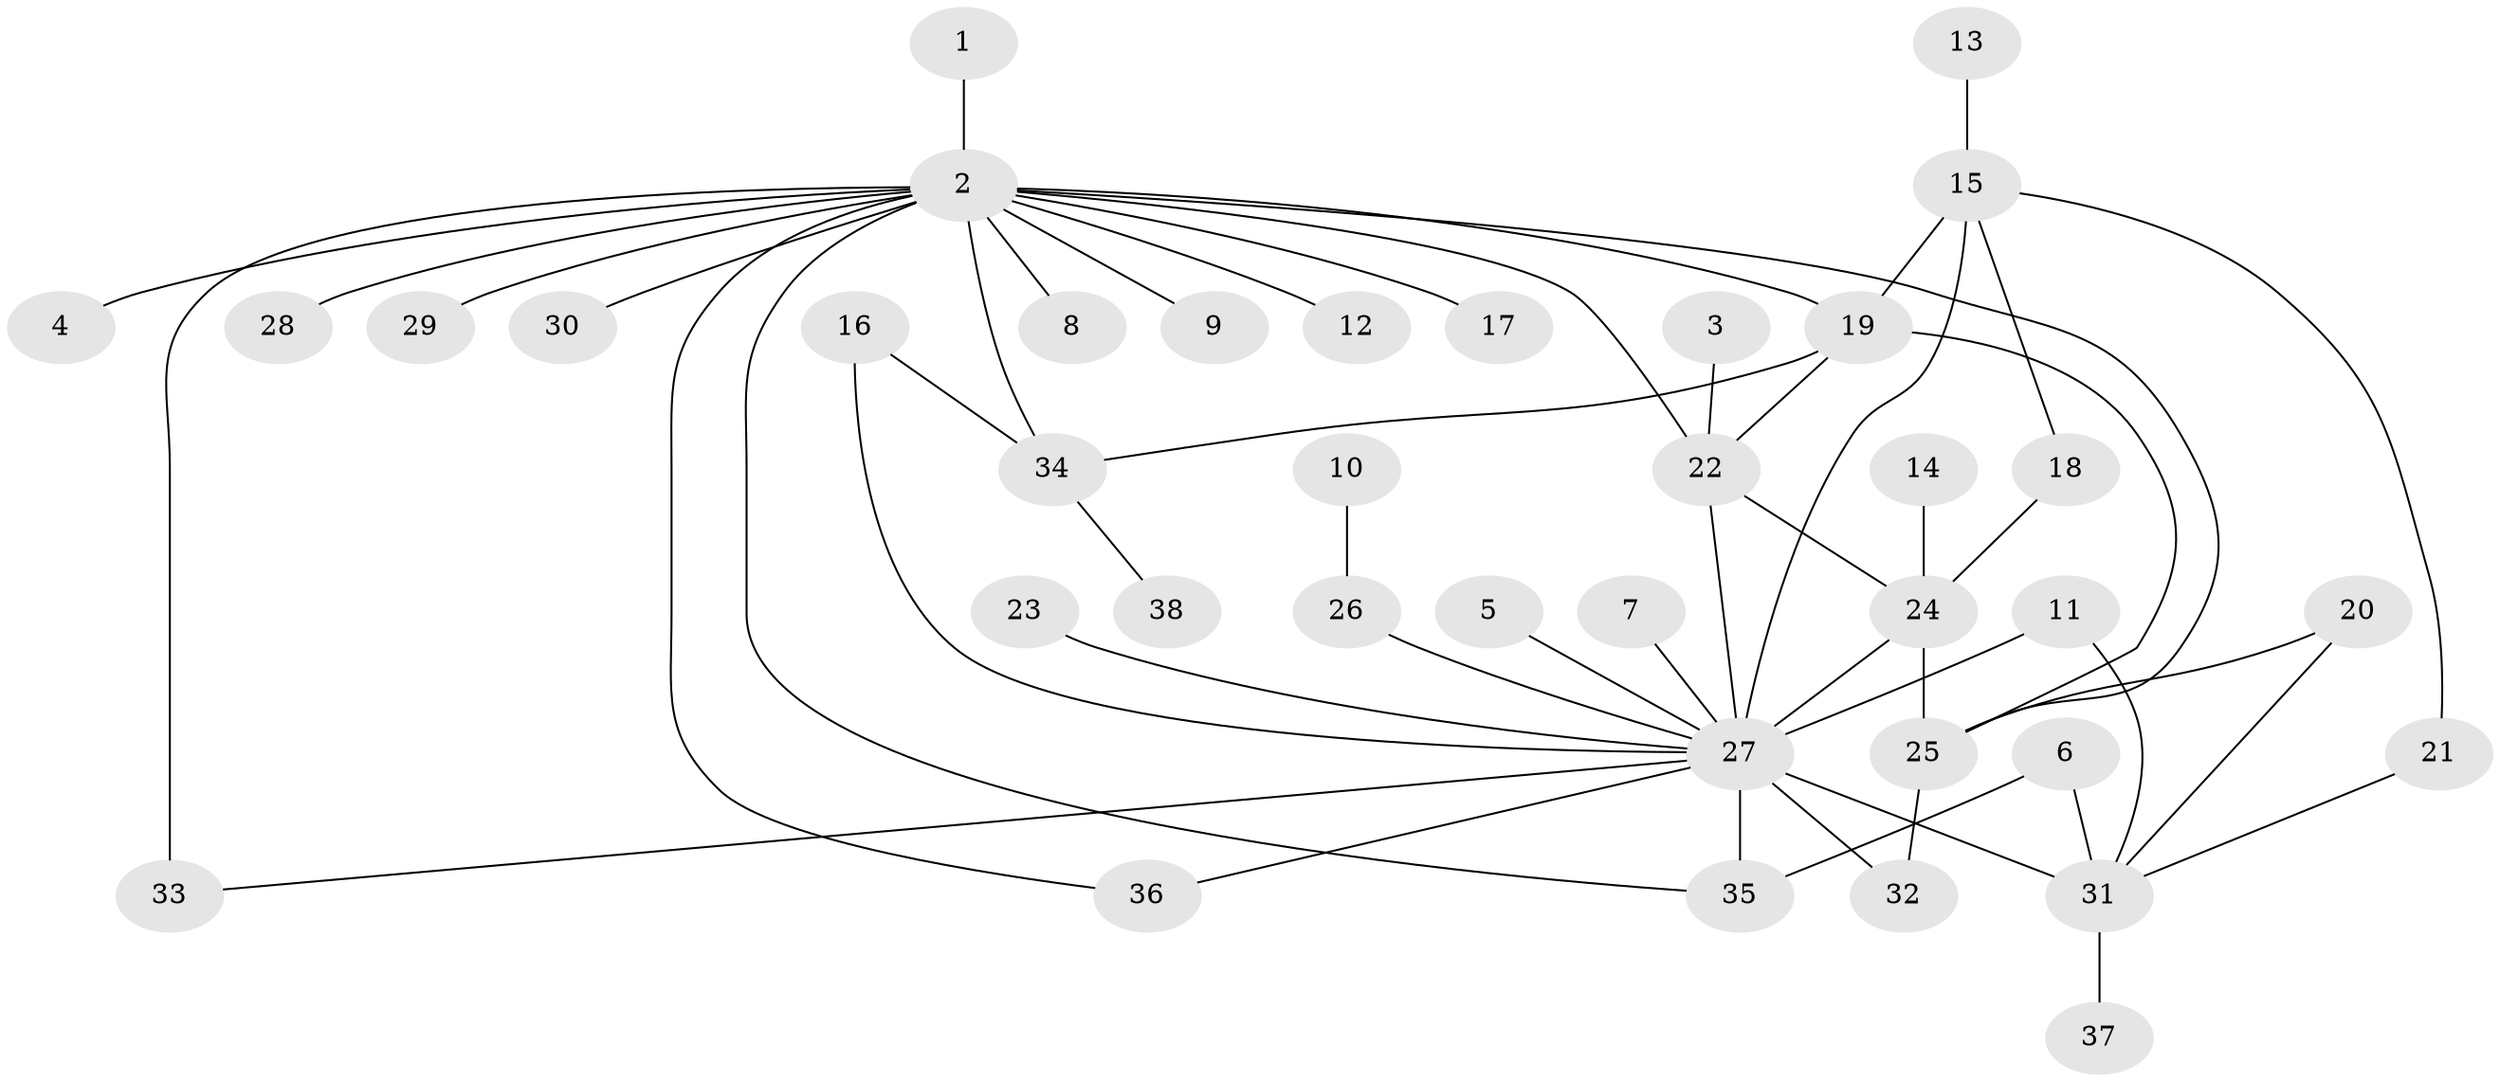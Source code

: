 // original degree distribution, {14: 0.013333333333333334, 9: 0.013333333333333334, 8: 0.02666666666666667, 1: 0.4, 11: 0.013333333333333334, 4: 0.06666666666666667, 2: 0.28, 7: 0.013333333333333334, 3: 0.14666666666666667, 6: 0.02666666666666667}
// Generated by graph-tools (version 1.1) at 2025/49/03/09/25 03:49:50]
// undirected, 38 vertices, 53 edges
graph export_dot {
graph [start="1"]
  node [color=gray90,style=filled];
  1;
  2;
  3;
  4;
  5;
  6;
  7;
  8;
  9;
  10;
  11;
  12;
  13;
  14;
  15;
  16;
  17;
  18;
  19;
  20;
  21;
  22;
  23;
  24;
  25;
  26;
  27;
  28;
  29;
  30;
  31;
  32;
  33;
  34;
  35;
  36;
  37;
  38;
  1 -- 2 [weight=1.0];
  2 -- 4 [weight=1.0];
  2 -- 8 [weight=2.0];
  2 -- 9 [weight=1.0];
  2 -- 12 [weight=1.0];
  2 -- 17 [weight=1.0];
  2 -- 19 [weight=1.0];
  2 -- 22 [weight=1.0];
  2 -- 25 [weight=1.0];
  2 -- 28 [weight=1.0];
  2 -- 29 [weight=1.0];
  2 -- 30 [weight=1.0];
  2 -- 33 [weight=2.0];
  2 -- 34 [weight=1.0];
  2 -- 35 [weight=1.0];
  2 -- 36 [weight=1.0];
  3 -- 22 [weight=1.0];
  5 -- 27 [weight=1.0];
  6 -- 31 [weight=1.0];
  6 -- 35 [weight=1.0];
  7 -- 27 [weight=1.0];
  10 -- 26 [weight=1.0];
  11 -- 27 [weight=1.0];
  11 -- 31 [weight=1.0];
  13 -- 15 [weight=1.0];
  14 -- 24 [weight=1.0];
  15 -- 18 [weight=1.0];
  15 -- 19 [weight=1.0];
  15 -- 21 [weight=1.0];
  15 -- 27 [weight=2.0];
  16 -- 27 [weight=1.0];
  16 -- 34 [weight=1.0];
  18 -- 24 [weight=1.0];
  19 -- 22 [weight=1.0];
  19 -- 25 [weight=1.0];
  19 -- 34 [weight=1.0];
  20 -- 25 [weight=1.0];
  20 -- 31 [weight=1.0];
  21 -- 31 [weight=1.0];
  22 -- 24 [weight=1.0];
  22 -- 27 [weight=2.0];
  23 -- 27 [weight=1.0];
  24 -- 25 [weight=1.0];
  24 -- 27 [weight=2.0];
  25 -- 32 [weight=1.0];
  26 -- 27 [weight=1.0];
  27 -- 31 [weight=2.0];
  27 -- 32 [weight=1.0];
  27 -- 33 [weight=1.0];
  27 -- 35 [weight=1.0];
  27 -- 36 [weight=1.0];
  31 -- 37 [weight=1.0];
  34 -- 38 [weight=1.0];
}
